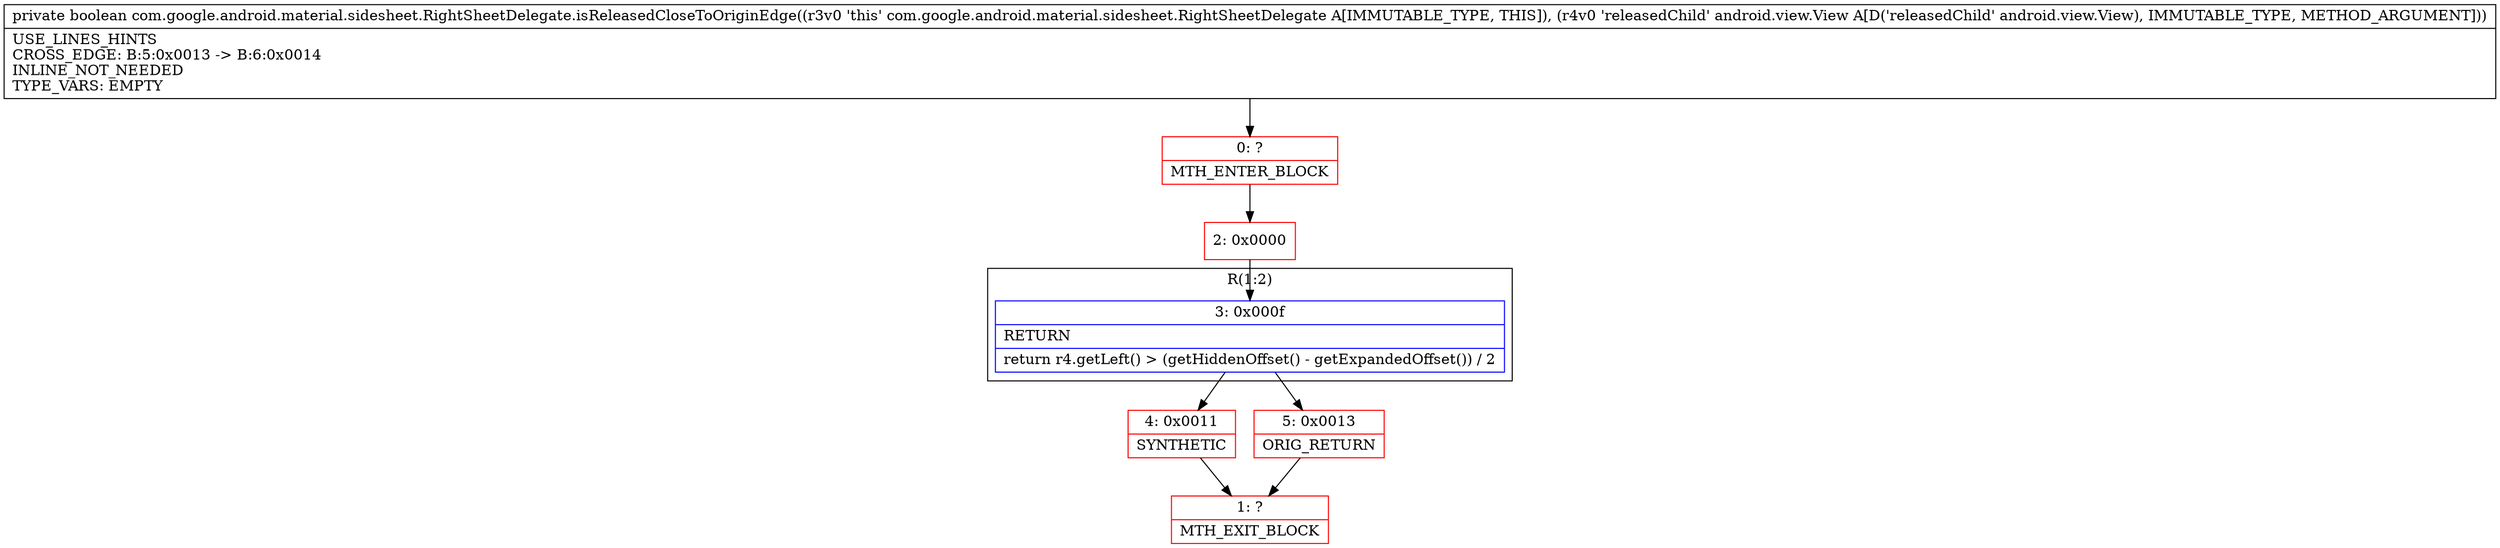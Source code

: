 digraph "CFG forcom.google.android.material.sidesheet.RightSheetDelegate.isReleasedCloseToOriginEdge(Landroid\/view\/View;)Z" {
subgraph cluster_Region_1317513214 {
label = "R(1:2)";
node [shape=record,color=blue];
Node_3 [shape=record,label="{3\:\ 0x000f|RETURN\l|return r4.getLeft() \> (getHiddenOffset() \- getExpandedOffset()) \/ 2\l}"];
}
Node_0 [shape=record,color=red,label="{0\:\ ?|MTH_ENTER_BLOCK\l}"];
Node_2 [shape=record,color=red,label="{2\:\ 0x0000}"];
Node_4 [shape=record,color=red,label="{4\:\ 0x0011|SYNTHETIC\l}"];
Node_1 [shape=record,color=red,label="{1\:\ ?|MTH_EXIT_BLOCK\l}"];
Node_5 [shape=record,color=red,label="{5\:\ 0x0013|ORIG_RETURN\l}"];
MethodNode[shape=record,label="{private boolean com.google.android.material.sidesheet.RightSheetDelegate.isReleasedCloseToOriginEdge((r3v0 'this' com.google.android.material.sidesheet.RightSheetDelegate A[IMMUTABLE_TYPE, THIS]), (r4v0 'releasedChild' android.view.View A[D('releasedChild' android.view.View), IMMUTABLE_TYPE, METHOD_ARGUMENT]))  | USE_LINES_HINTS\lCROSS_EDGE: B:5:0x0013 \-\> B:6:0x0014\lINLINE_NOT_NEEDED\lTYPE_VARS: EMPTY\l}"];
MethodNode -> Node_0;Node_3 -> Node_4;
Node_3 -> Node_5;
Node_0 -> Node_2;
Node_2 -> Node_3;
Node_4 -> Node_1;
Node_5 -> Node_1;
}

